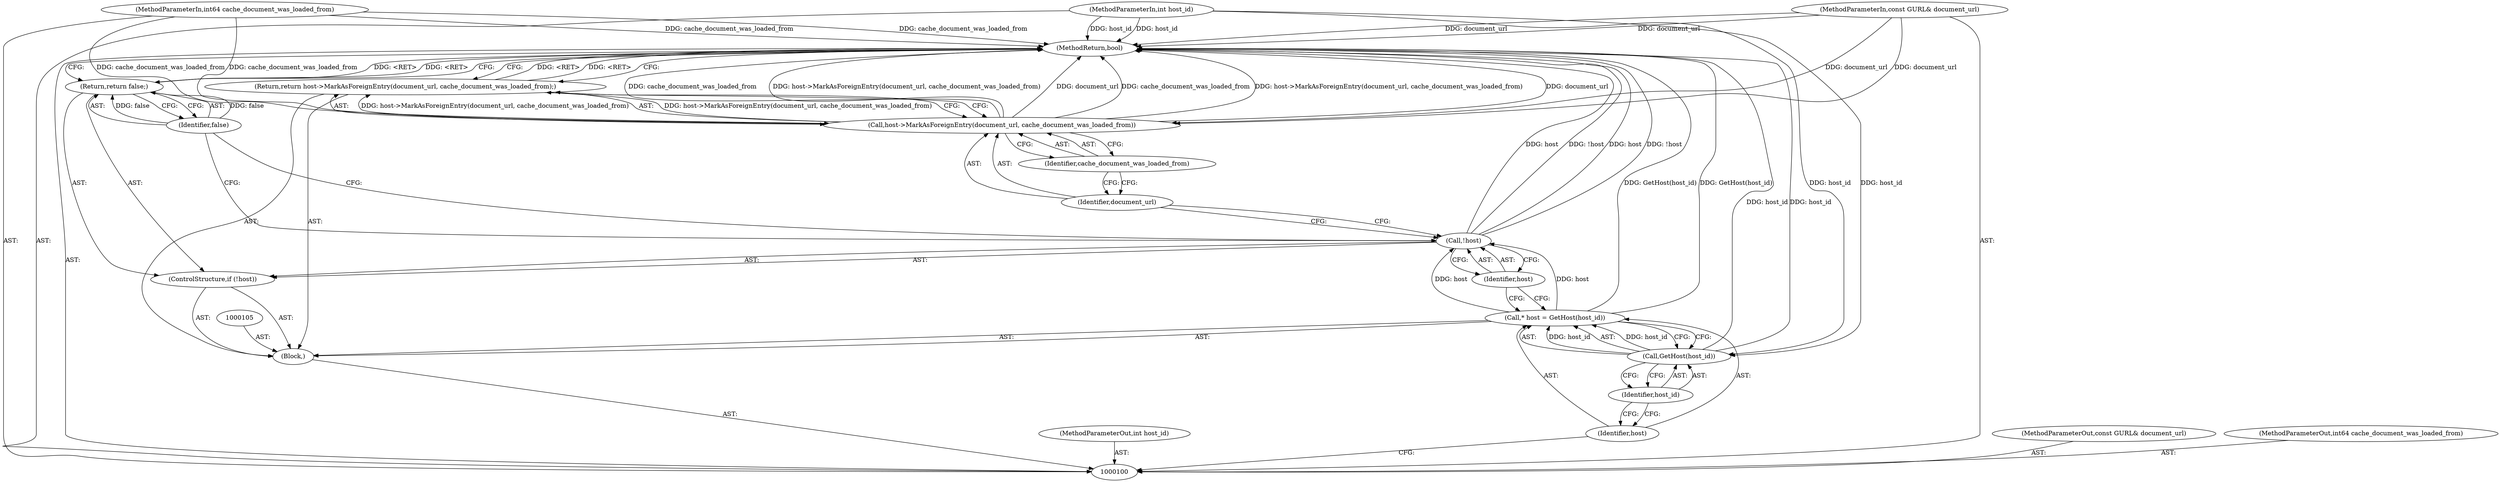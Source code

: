 digraph "0_Chrome_2cb006bc9d3ad16353ed49c2b75faea618156d0f" {
"1000119" [label="(MethodReturn,bool)"];
"1000101" [label="(MethodParameterIn,int host_id)"];
"1000146" [label="(MethodParameterOut,int host_id)"];
"1000102" [label="(MethodParameterIn,const GURL& document_url)"];
"1000147" [label="(MethodParameterOut,const GURL& document_url)"];
"1000103" [label="(MethodParameterIn,int64 cache_document_was_loaded_from)"];
"1000148" [label="(MethodParameterOut,int64 cache_document_was_loaded_from)"];
"1000104" [label="(Block,)"];
"1000106" [label="(Call,* host = GetHost(host_id))"];
"1000107" [label="(Identifier,host)"];
"1000108" [label="(Call,GetHost(host_id))"];
"1000109" [label="(Identifier,host_id)"];
"1000110" [label="(ControlStructure,if (!host))"];
"1000111" [label="(Call,!host)"];
"1000112" [label="(Identifier,host)"];
"1000114" [label="(Identifier,false)"];
"1000113" [label="(Return,return false;)"];
"1000115" [label="(Return,return host->MarkAsForeignEntry(document_url, cache_document_was_loaded_from);)"];
"1000117" [label="(Identifier,document_url)"];
"1000118" [label="(Identifier,cache_document_was_loaded_from)"];
"1000116" [label="(Call,host->MarkAsForeignEntry(document_url, cache_document_was_loaded_from))"];
"1000119" -> "1000100"  [label="AST: "];
"1000119" -> "1000113"  [label="CFG: "];
"1000119" -> "1000115"  [label="CFG: "];
"1000116" -> "1000119"  [label="DDG: document_url"];
"1000116" -> "1000119"  [label="DDG: cache_document_was_loaded_from"];
"1000116" -> "1000119"  [label="DDG: host->MarkAsForeignEntry(document_url, cache_document_was_loaded_from)"];
"1000106" -> "1000119"  [label="DDG: GetHost(host_id)"];
"1000103" -> "1000119"  [label="DDG: cache_document_was_loaded_from"];
"1000101" -> "1000119"  [label="DDG: host_id"];
"1000102" -> "1000119"  [label="DDG: document_url"];
"1000111" -> "1000119"  [label="DDG: host"];
"1000111" -> "1000119"  [label="DDG: !host"];
"1000108" -> "1000119"  [label="DDG: host_id"];
"1000115" -> "1000119"  [label="DDG: <RET>"];
"1000113" -> "1000119"  [label="DDG: <RET>"];
"1000101" -> "1000100"  [label="AST: "];
"1000101" -> "1000119"  [label="DDG: host_id"];
"1000101" -> "1000108"  [label="DDG: host_id"];
"1000146" -> "1000100"  [label="AST: "];
"1000102" -> "1000100"  [label="AST: "];
"1000102" -> "1000119"  [label="DDG: document_url"];
"1000102" -> "1000116"  [label="DDG: document_url"];
"1000147" -> "1000100"  [label="AST: "];
"1000103" -> "1000100"  [label="AST: "];
"1000103" -> "1000119"  [label="DDG: cache_document_was_loaded_from"];
"1000103" -> "1000116"  [label="DDG: cache_document_was_loaded_from"];
"1000148" -> "1000100"  [label="AST: "];
"1000104" -> "1000100"  [label="AST: "];
"1000105" -> "1000104"  [label="AST: "];
"1000106" -> "1000104"  [label="AST: "];
"1000110" -> "1000104"  [label="AST: "];
"1000115" -> "1000104"  [label="AST: "];
"1000106" -> "1000104"  [label="AST: "];
"1000106" -> "1000108"  [label="CFG: "];
"1000107" -> "1000106"  [label="AST: "];
"1000108" -> "1000106"  [label="AST: "];
"1000112" -> "1000106"  [label="CFG: "];
"1000106" -> "1000119"  [label="DDG: GetHost(host_id)"];
"1000108" -> "1000106"  [label="DDG: host_id"];
"1000106" -> "1000111"  [label="DDG: host"];
"1000107" -> "1000106"  [label="AST: "];
"1000107" -> "1000100"  [label="CFG: "];
"1000109" -> "1000107"  [label="CFG: "];
"1000108" -> "1000106"  [label="AST: "];
"1000108" -> "1000109"  [label="CFG: "];
"1000109" -> "1000108"  [label="AST: "];
"1000106" -> "1000108"  [label="CFG: "];
"1000108" -> "1000119"  [label="DDG: host_id"];
"1000108" -> "1000106"  [label="DDG: host_id"];
"1000101" -> "1000108"  [label="DDG: host_id"];
"1000109" -> "1000108"  [label="AST: "];
"1000109" -> "1000107"  [label="CFG: "];
"1000108" -> "1000109"  [label="CFG: "];
"1000110" -> "1000104"  [label="AST: "];
"1000111" -> "1000110"  [label="AST: "];
"1000113" -> "1000110"  [label="AST: "];
"1000111" -> "1000110"  [label="AST: "];
"1000111" -> "1000112"  [label="CFG: "];
"1000112" -> "1000111"  [label="AST: "];
"1000114" -> "1000111"  [label="CFG: "];
"1000117" -> "1000111"  [label="CFG: "];
"1000111" -> "1000119"  [label="DDG: host"];
"1000111" -> "1000119"  [label="DDG: !host"];
"1000106" -> "1000111"  [label="DDG: host"];
"1000112" -> "1000111"  [label="AST: "];
"1000112" -> "1000106"  [label="CFG: "];
"1000111" -> "1000112"  [label="CFG: "];
"1000114" -> "1000113"  [label="AST: "];
"1000114" -> "1000111"  [label="CFG: "];
"1000113" -> "1000114"  [label="CFG: "];
"1000114" -> "1000113"  [label="DDG: false"];
"1000113" -> "1000110"  [label="AST: "];
"1000113" -> "1000114"  [label="CFG: "];
"1000114" -> "1000113"  [label="AST: "];
"1000119" -> "1000113"  [label="CFG: "];
"1000113" -> "1000119"  [label="DDG: <RET>"];
"1000114" -> "1000113"  [label="DDG: false"];
"1000115" -> "1000104"  [label="AST: "];
"1000115" -> "1000116"  [label="CFG: "];
"1000116" -> "1000115"  [label="AST: "];
"1000119" -> "1000115"  [label="CFG: "];
"1000115" -> "1000119"  [label="DDG: <RET>"];
"1000116" -> "1000115"  [label="DDG: host->MarkAsForeignEntry(document_url, cache_document_was_loaded_from)"];
"1000117" -> "1000116"  [label="AST: "];
"1000117" -> "1000111"  [label="CFG: "];
"1000118" -> "1000117"  [label="CFG: "];
"1000118" -> "1000116"  [label="AST: "];
"1000118" -> "1000117"  [label="CFG: "];
"1000116" -> "1000118"  [label="CFG: "];
"1000116" -> "1000115"  [label="AST: "];
"1000116" -> "1000118"  [label="CFG: "];
"1000117" -> "1000116"  [label="AST: "];
"1000118" -> "1000116"  [label="AST: "];
"1000115" -> "1000116"  [label="CFG: "];
"1000116" -> "1000119"  [label="DDG: document_url"];
"1000116" -> "1000119"  [label="DDG: cache_document_was_loaded_from"];
"1000116" -> "1000119"  [label="DDG: host->MarkAsForeignEntry(document_url, cache_document_was_loaded_from)"];
"1000116" -> "1000115"  [label="DDG: host->MarkAsForeignEntry(document_url, cache_document_was_loaded_from)"];
"1000102" -> "1000116"  [label="DDG: document_url"];
"1000103" -> "1000116"  [label="DDG: cache_document_was_loaded_from"];
}
